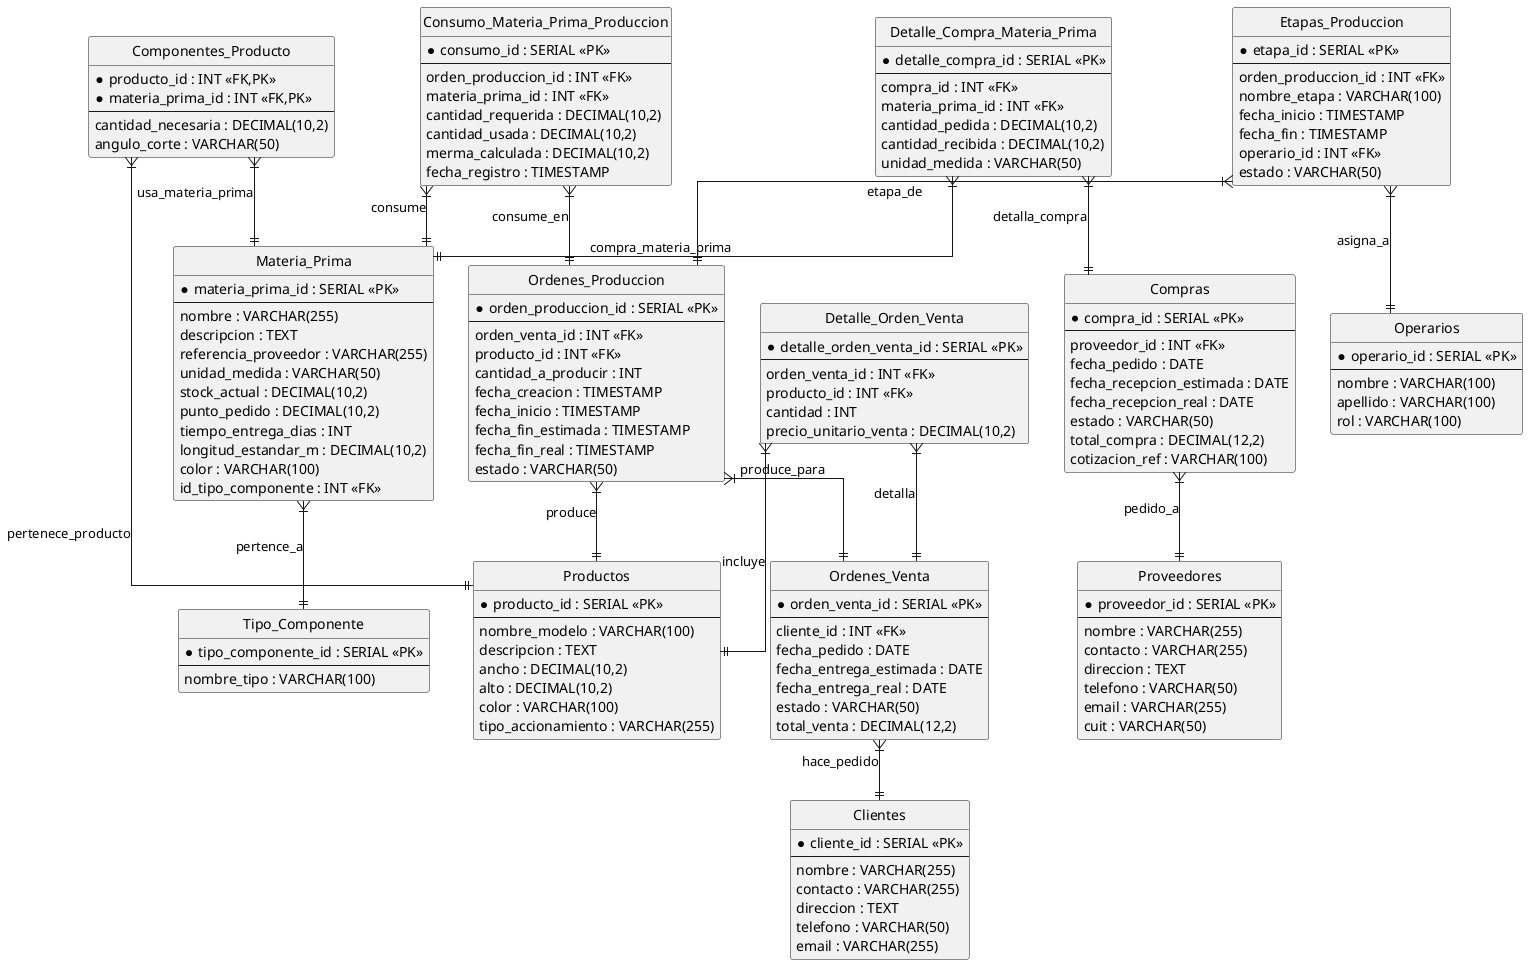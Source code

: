 @startuml der.plantuml

hide circle
skinparam linetype ortho

entity "Tipo_Componente" as TC {
  *tipo_componente_id : SERIAL <<PK>>
  --
  nombre_tipo : VARCHAR(100)
}

entity "Materia_Prima" as MP {
  *materia_prima_id : SERIAL <<PK>>
  --
  nombre : VARCHAR(255)
  descripcion : TEXT
  referencia_proveedor : VARCHAR(255)
  unidad_medida : VARCHAR(50)
  stock_actual : DECIMAL(10,2)
  punto_pedido : DECIMAL(10,2)
  tiempo_entrega_dias : INT
  longitud_estandar_m : DECIMAL(10,2)
  color : VARCHAR(100)
  id_tipo_componente : INT <<FK>>
}

entity "Productos" as P {
  *producto_id : SERIAL <<PK>>
  --
  nombre_modelo : VARCHAR(100)
  descripcion : TEXT
  ancho : DECIMAL(10,2)
  alto : DECIMAL(10,2)
  color : VARCHAR(100)
  tipo_accionamiento : VARCHAR(255)
}

entity "Componentes_Producto" as CP {
  *producto_id : INT <<FK,PK>>
  *materia_prima_id : INT <<FK,PK>>
  --
  cantidad_necesaria : DECIMAL(10,2)
  angulo_corte : VARCHAR(50)
}

entity "Clientes" as C {
  *cliente_id : SERIAL <<PK>>
  --
  nombre : VARCHAR(255)
  contacto : VARCHAR(255)
  direccion : TEXT
  telefono : VARCHAR(50)
  email : VARCHAR(255)
}

entity "Ordenes_Venta" as OV {
  *orden_venta_id : SERIAL <<PK>>
  --
  cliente_id : INT <<FK>>
  fecha_pedido : DATE
  fecha_entrega_estimada : DATE
  fecha_entrega_real : DATE
  estado : VARCHAR(50)
  total_venta : DECIMAL(12,2)
}

entity "Detalle_Orden_Venta" as DOV {
  *detalle_orden_venta_id : SERIAL <<PK>>
  --
  orden_venta_id : INT <<FK>>
  producto_id : INT <<FK>>
  cantidad : INT
  precio_unitario_venta : DECIMAL(10,2)
}

entity "Ordenes_Produccion" as OP {
  *orden_produccion_id : SERIAL <<PK>>
  --
  orden_venta_id : INT <<FK>>
  producto_id : INT <<FK>>
  cantidad_a_producir : INT
  fecha_creacion : TIMESTAMP
  fecha_inicio : TIMESTAMP
  fecha_fin_estimada : TIMESTAMP
  fecha_fin_real : TIMESTAMP
  estado : VARCHAR(50)
}

entity "Consumo_Materia_Prima_Produccion" as CMPP {
  *consumo_id : SERIAL <<PK>>
  --
  orden_produccion_id : INT <<FK>>
  materia_prima_id : INT <<FK>>
  cantidad_requerida : DECIMAL(10,2)
  cantidad_usada : DECIMAL(10,2)
  merma_calculada : DECIMAL(10,2)
  fecha_registro : TIMESTAMP
}

entity "Proveedores" as PR {
  *proveedor_id : SERIAL <<PK>>
  --
  nombre : VARCHAR(255)
  contacto : VARCHAR(255)
  direccion : TEXT
  telefono : VARCHAR(50)
  email : VARCHAR(255)
  cuit : VARCHAR(50)
}

entity "Compras" as COM {
  *compra_id : SERIAL <<PK>>
  --
  proveedor_id : INT <<FK>>
  fecha_pedido : DATE
  fecha_recepcion_estimada : DATE
  fecha_recepcion_real : DATE
  estado : VARCHAR(50)
  total_compra : DECIMAL(12,2)
  cotizacion_ref : VARCHAR(100)
}

entity "Detalle_Compra_Materia_Prima" as DCMP {
  *detalle_compra_id : SERIAL <<PK>>
  --
  compra_id : INT <<FK>>
  materia_prima_id : INT <<FK>>
  cantidad_pedida : DECIMAL(10,2)
  cantidad_recibida : DECIMAL(10,2)
  unidad_medida : VARCHAR(50)
}

entity "Operarios" as O {
  *operario_id : SERIAL <<PK>>
  --
  nombre : VARCHAR(100)
  apellido : VARCHAR(100)
  rol : VARCHAR(100)
}

entity "Etapas_Produccion" as EP {
  *etapa_id : SERIAL <<PK>>
  --
  orden_produccion_id : INT <<FK>>
  nombre_etapa : VARCHAR(100)
  fecha_inicio : TIMESTAMP
  fecha_fin : TIMESTAMP
  operario_id : INT <<FK>>
  estado : VARCHAR(50)
}

' Relaciones
MP }|--|| TC : pertence_a
CP }|--|| P : pertenece_producto
CP }|--|| MP : usa_materia_prima
OV }|--|| C : hace_pedido
DOV }|--|| OV : detalla
DOV }|--|| P : incluye
OP }|--|| OV : produce_para
OP }|--|| P : produce
CMPP }|--|| OP : consume_en
CMPP }|--|| MP : consume
COM }|--|| PR : pedido_a
DCMP }|--|| COM : detalla_compra
DCMP }|--|| MP : compra_materia_prima
EP }|--|| OP : etapa_de
EP }|--|| O : asigna_a

@enduml